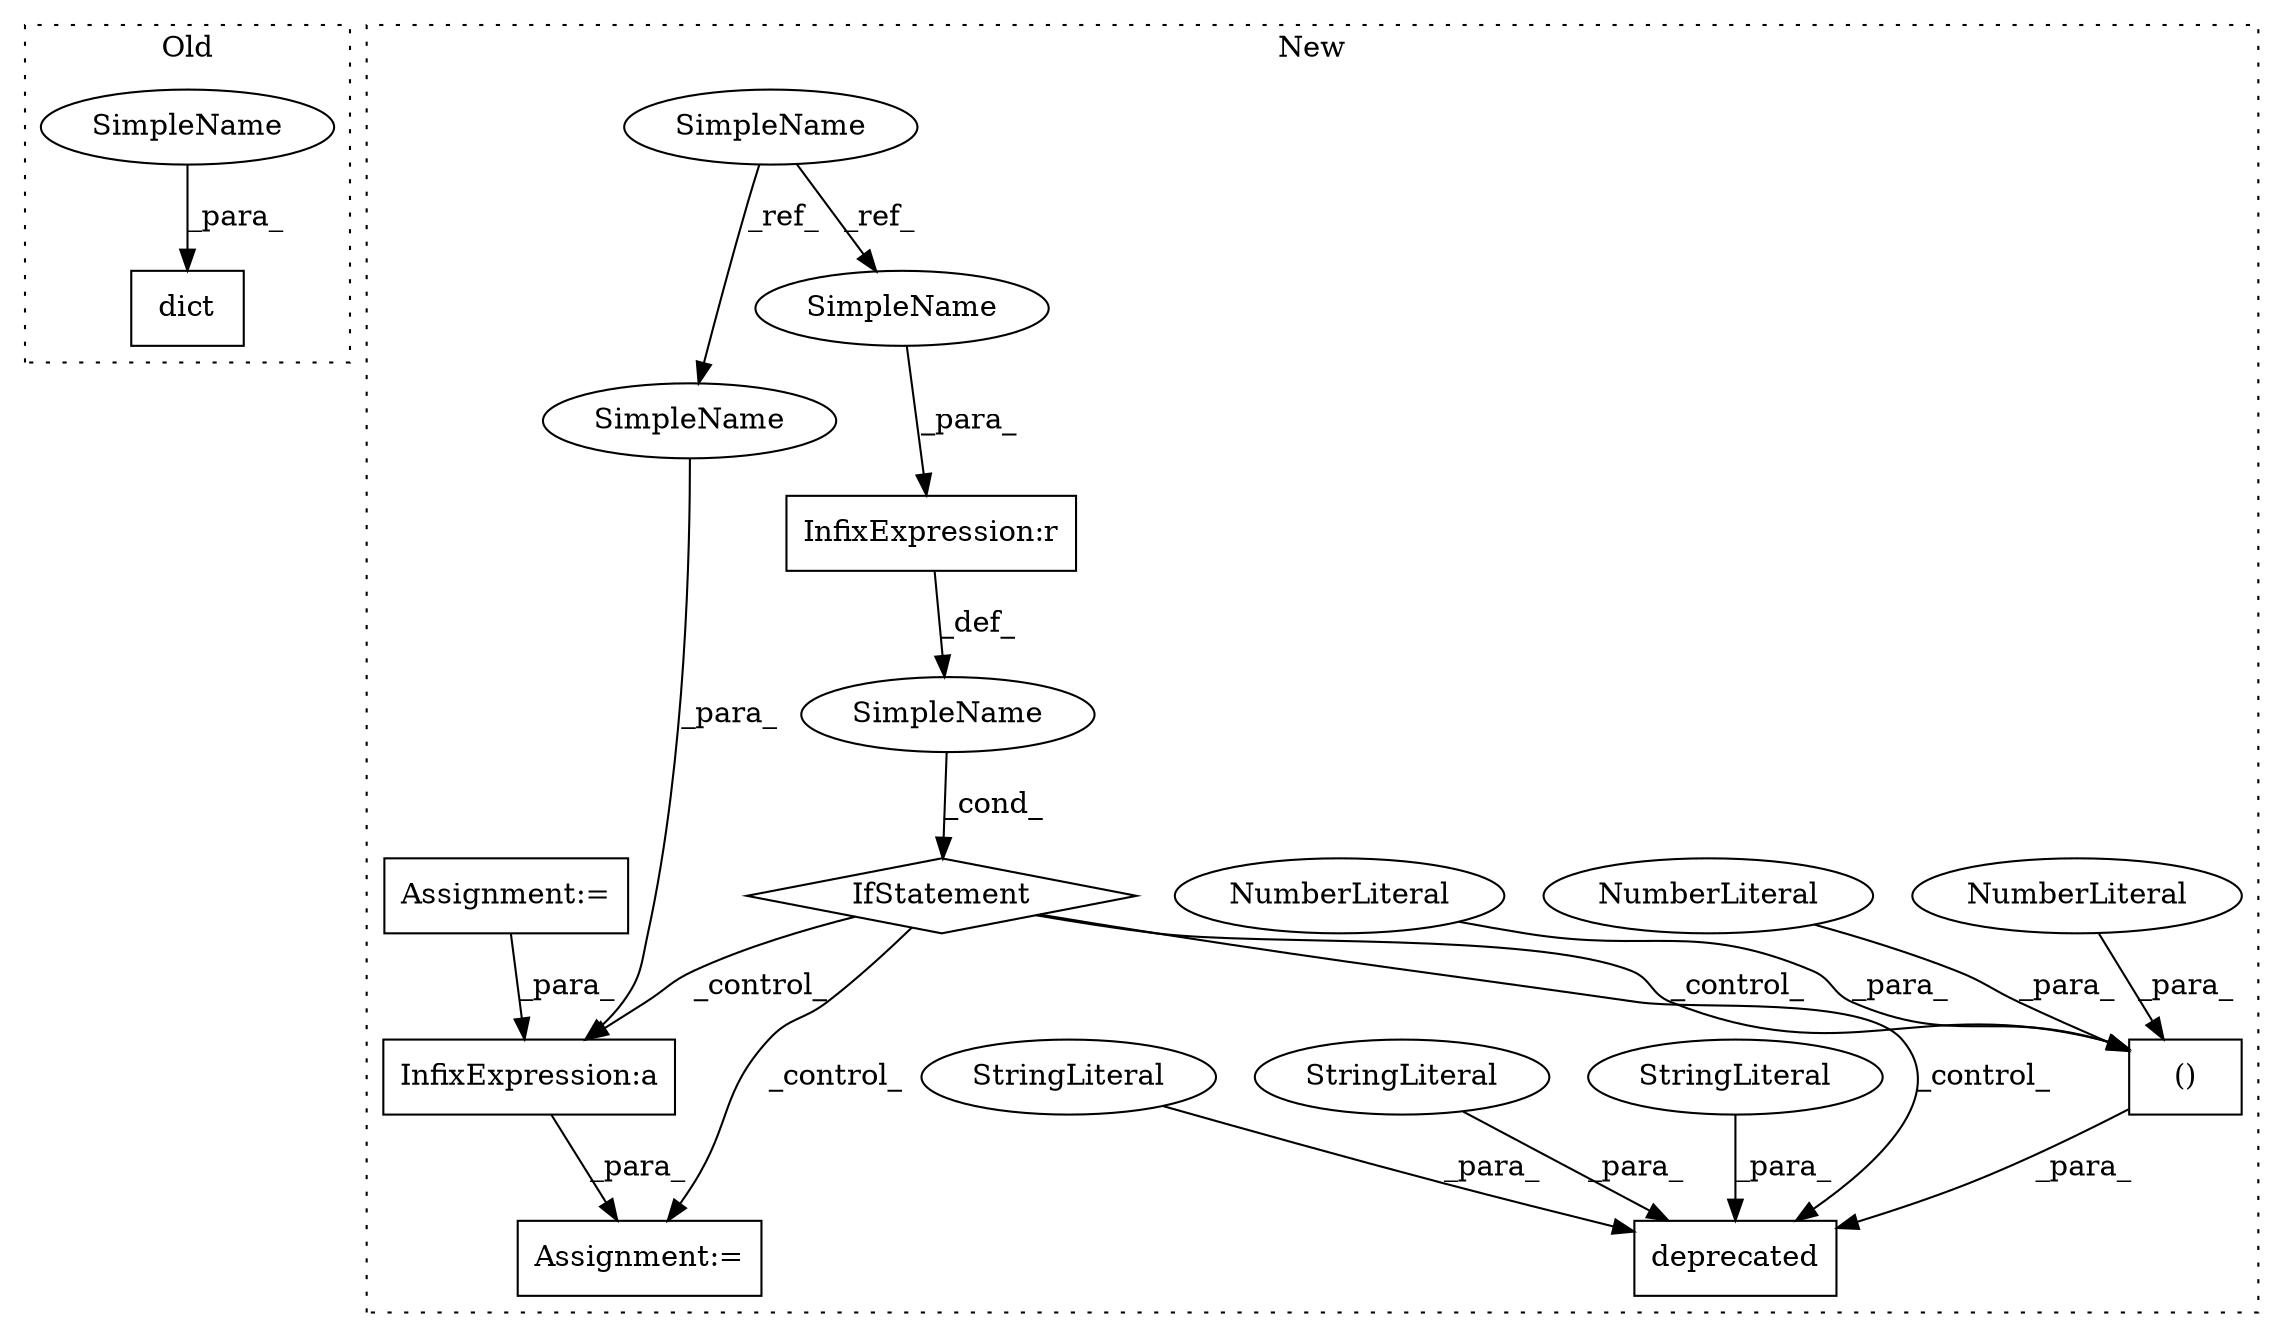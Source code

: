 digraph G {
subgraph cluster0 {
1 [label="dict" a="32" s="1075,1103" l="5,1" shape="box"];
19 [label="SimpleName" a="42" s="1095" l="8" shape="ellipse"];
label = "Old";
style="dotted";
}
subgraph cluster1 {
2 [label="deprecated" a="32" s="2498,2654" l="18,1" shape="box"];
3 [label="StringLiteral" a="45" s="2559" l="5" shape="ellipse"];
4 [label="StringLiteral" a="45" s="2548" l="10" shape="ellipse"];
5 [label="StringLiteral" a="45" s="2565" l="89" shape="ellipse"];
6 [label="InfixExpression:r" a="27" s="2480" l="4" shape="box"];
7 [label="SimpleName" a="42" s="" l="" shape="ellipse"];
8 [label="IfStatement" a="25" s="2468,2488" l="4,2" shape="diamond"];
9 [label="Assignment:=" a="7" s="2666" l="1" shape="box"];
10 [label="()" a="106" s="2516" l="30" shape="box"];
11 [label="InfixExpression:a" a="27" s="2671" l="3" shape="box"];
12 [label="NumberLiteral" a="34" s="2545" l="1" shape="ellipse"];
13 [label="NumberLiteral" a="34" s="2516" l="1" shape="ellipse"];
14 [label="NumberLiteral" a="34" s="2530" l="2" shape="ellipse"];
15 [label="SimpleName" a="42" s="2383" l="8" shape="ellipse"];
16 [label="Assignment:=" a="7" s="2443" l="3" shape="box"];
17 [label="SimpleName" a="42" s="2472" l="8" shape="ellipse"];
18 [label="SimpleName" a="42" s="2674" l="8" shape="ellipse"];
label = "New";
style="dotted";
}
3 -> 2 [label="_para_"];
4 -> 2 [label="_para_"];
5 -> 2 [label="_para_"];
6 -> 7 [label="_def_"];
7 -> 8 [label="_cond_"];
8 -> 11 [label="_control_"];
8 -> 2 [label="_control_"];
8 -> 9 [label="_control_"];
8 -> 10 [label="_control_"];
10 -> 2 [label="_para_"];
11 -> 9 [label="_para_"];
12 -> 10 [label="_para_"];
13 -> 10 [label="_para_"];
14 -> 10 [label="_para_"];
15 -> 18 [label="_ref_"];
15 -> 17 [label="_ref_"];
16 -> 11 [label="_para_"];
17 -> 6 [label="_para_"];
18 -> 11 [label="_para_"];
19 -> 1 [label="_para_"];
}
